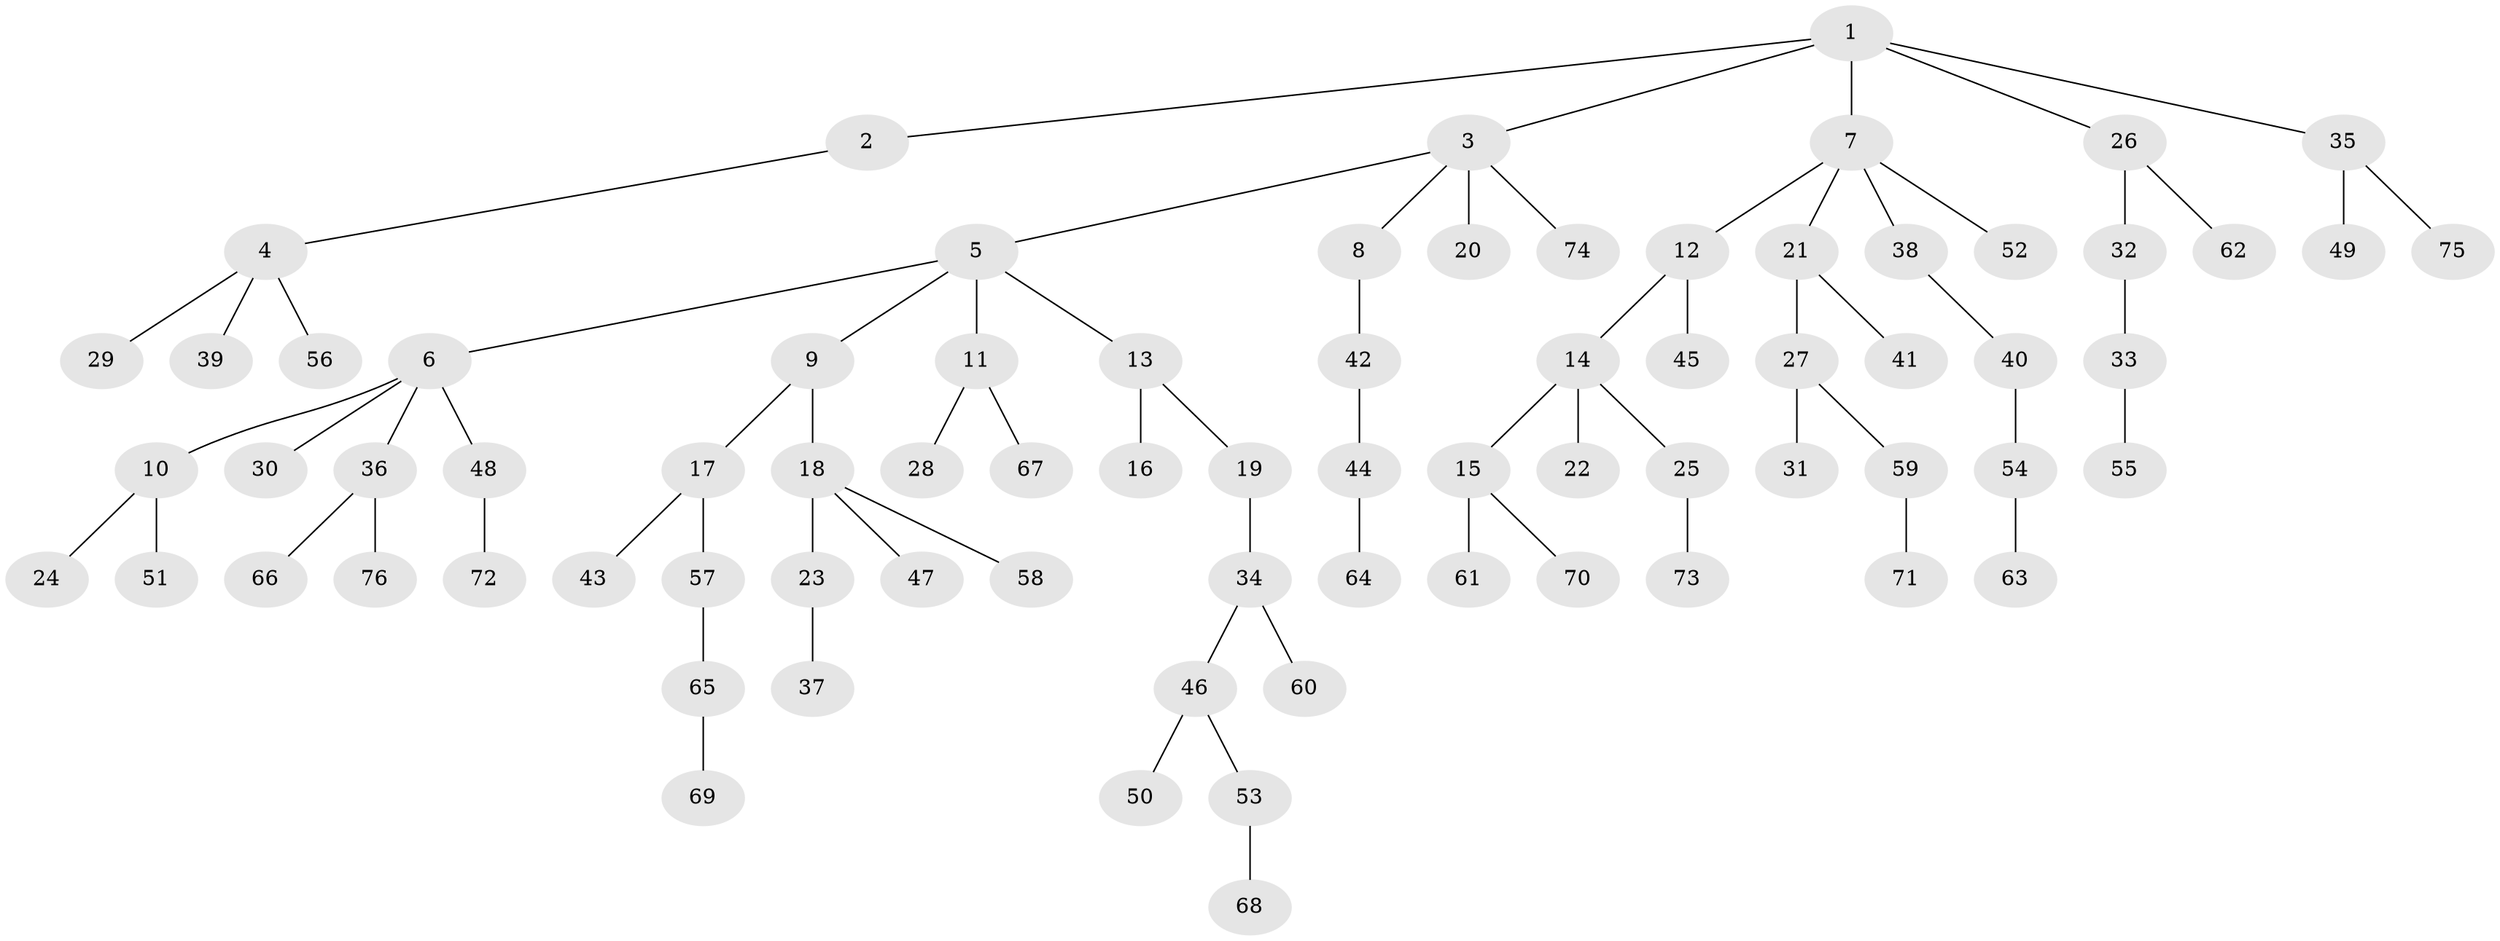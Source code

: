// Generated by graph-tools (version 1.1) at 2025/50/03/09/25 03:50:24]
// undirected, 76 vertices, 75 edges
graph export_dot {
graph [start="1"]
  node [color=gray90,style=filled];
  1;
  2;
  3;
  4;
  5;
  6;
  7;
  8;
  9;
  10;
  11;
  12;
  13;
  14;
  15;
  16;
  17;
  18;
  19;
  20;
  21;
  22;
  23;
  24;
  25;
  26;
  27;
  28;
  29;
  30;
  31;
  32;
  33;
  34;
  35;
  36;
  37;
  38;
  39;
  40;
  41;
  42;
  43;
  44;
  45;
  46;
  47;
  48;
  49;
  50;
  51;
  52;
  53;
  54;
  55;
  56;
  57;
  58;
  59;
  60;
  61;
  62;
  63;
  64;
  65;
  66;
  67;
  68;
  69;
  70;
  71;
  72;
  73;
  74;
  75;
  76;
  1 -- 2;
  1 -- 3;
  1 -- 7;
  1 -- 26;
  1 -- 35;
  2 -- 4;
  3 -- 5;
  3 -- 8;
  3 -- 20;
  3 -- 74;
  4 -- 29;
  4 -- 39;
  4 -- 56;
  5 -- 6;
  5 -- 9;
  5 -- 11;
  5 -- 13;
  6 -- 10;
  6 -- 30;
  6 -- 36;
  6 -- 48;
  7 -- 12;
  7 -- 21;
  7 -- 38;
  7 -- 52;
  8 -- 42;
  9 -- 17;
  9 -- 18;
  10 -- 24;
  10 -- 51;
  11 -- 28;
  11 -- 67;
  12 -- 14;
  12 -- 45;
  13 -- 16;
  13 -- 19;
  14 -- 15;
  14 -- 22;
  14 -- 25;
  15 -- 61;
  15 -- 70;
  17 -- 43;
  17 -- 57;
  18 -- 23;
  18 -- 47;
  18 -- 58;
  19 -- 34;
  21 -- 27;
  21 -- 41;
  23 -- 37;
  25 -- 73;
  26 -- 32;
  26 -- 62;
  27 -- 31;
  27 -- 59;
  32 -- 33;
  33 -- 55;
  34 -- 46;
  34 -- 60;
  35 -- 49;
  35 -- 75;
  36 -- 66;
  36 -- 76;
  38 -- 40;
  40 -- 54;
  42 -- 44;
  44 -- 64;
  46 -- 50;
  46 -- 53;
  48 -- 72;
  53 -- 68;
  54 -- 63;
  57 -- 65;
  59 -- 71;
  65 -- 69;
}
